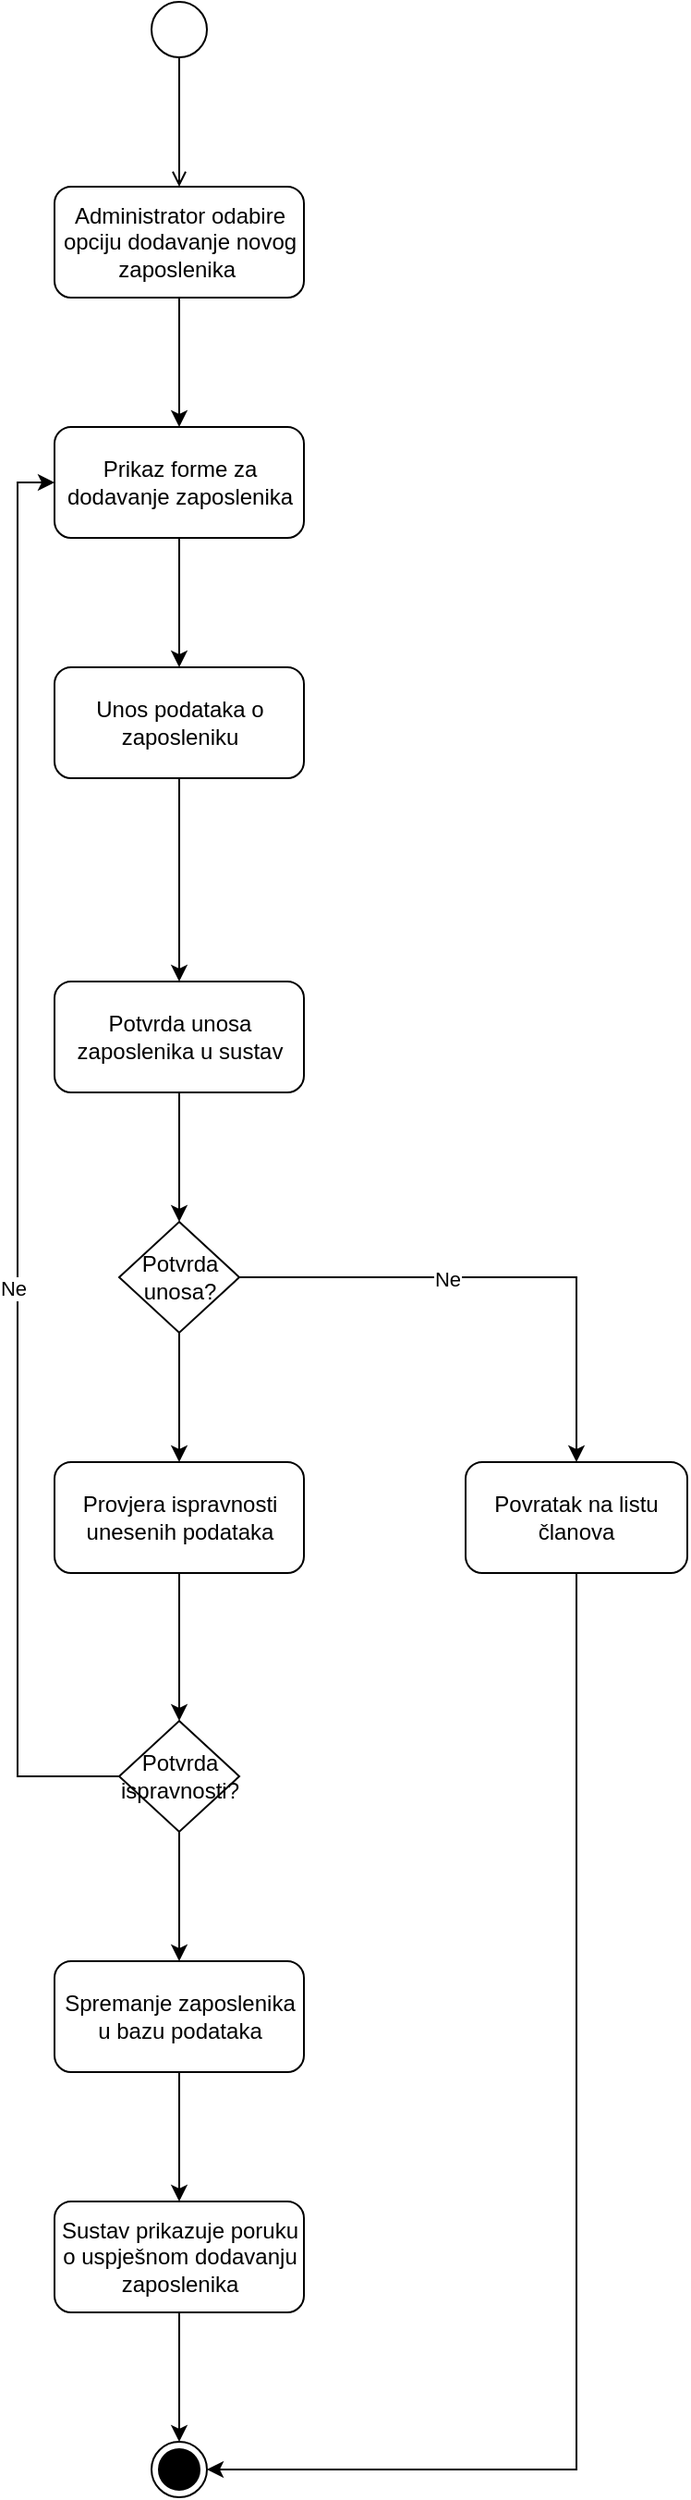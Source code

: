 <mxfile version="24.1.0" type="device">
  <diagram name="Page-1" id="qd6Hsuvr38eSCbtCIYq6">
    <mxGraphModel dx="1050" dy="621" grid="1" gridSize="10" guides="1" tooltips="1" connect="1" arrows="1" fold="1" page="1" pageScale="1" pageWidth="827" pageHeight="1169" math="0" shadow="0">
      <root>
        <mxCell id="0" />
        <mxCell id="1" parent="0" />
        <mxCell id="oQZpjqkq2MtIiw3PyrRk-1" value="" style="ellipse;html=1;" parent="1" vertex="1">
          <mxGeometry x="380" y="70" width="30" height="30" as="geometry" />
        </mxCell>
        <mxCell id="oQZpjqkq2MtIiw3PyrRk-2" value="" style="endArrow=open;html=1;rounded=0;align=center;verticalAlign=top;endFill=0;labelBackgroundColor=none;endSize=6;entryX=0.5;entryY=0;entryDx=0;entryDy=0;" parent="1" source="oQZpjqkq2MtIiw3PyrRk-1" target="oQZpjqkq2MtIiw3PyrRk-4" edge="1">
          <mxGeometry relative="1" as="geometry">
            <mxPoint x="395" y="160" as="targetPoint" />
          </mxGeometry>
        </mxCell>
        <mxCell id="oQZpjqkq2MtIiw3PyrRk-3" style="edgeStyle=orthogonalEdgeStyle;rounded=0;orthogonalLoop=1;jettySize=auto;html=1;exitX=0.5;exitY=1;exitDx=0;exitDy=0;entryX=0.5;entryY=0;entryDx=0;entryDy=0;" parent="1" source="oQZpjqkq2MtIiw3PyrRk-4" target="oQZpjqkq2MtIiw3PyrRk-6" edge="1">
          <mxGeometry relative="1" as="geometry">
            <mxPoint x="395" y="300" as="targetPoint" />
          </mxGeometry>
        </mxCell>
        <mxCell id="oQZpjqkq2MtIiw3PyrRk-4" value="Administrator odabire opciju dodavanje novog zaposlenika&amp;nbsp;" style="rounded=1;whiteSpace=wrap;html=1;" parent="1" vertex="1">
          <mxGeometry x="327.5" y="170" width="135" height="60" as="geometry" />
        </mxCell>
        <mxCell id="oQZpjqkq2MtIiw3PyrRk-5" style="edgeStyle=orthogonalEdgeStyle;rounded=0;orthogonalLoop=1;jettySize=auto;html=1;exitX=0.5;exitY=1;exitDx=0;exitDy=0;entryX=0.5;entryY=0;entryDx=0;entryDy=0;" parent="1" source="oQZpjqkq2MtIiw3PyrRk-6" target="oQZpjqkq2MtIiw3PyrRk-7" edge="1">
          <mxGeometry relative="1" as="geometry" />
        </mxCell>
        <mxCell id="oQZpjqkq2MtIiw3PyrRk-6" value="Prikaz forme za dodavanje zaposlenika" style="rounded=1;whiteSpace=wrap;html=1;" parent="1" vertex="1">
          <mxGeometry x="327.5" y="300" width="135" height="60" as="geometry" />
        </mxCell>
        <mxCell id="oQZpjqkq2MtIiw3PyrRk-7" value="Unos podataka o zaposleniku" style="rounded=1;whiteSpace=wrap;html=1;" parent="1" vertex="1">
          <mxGeometry x="327.5" y="430" width="135" height="60" as="geometry" />
        </mxCell>
        <mxCell id="oQZpjqkq2MtIiw3PyrRk-8" style="edgeStyle=orthogonalEdgeStyle;rounded=0;orthogonalLoop=1;jettySize=auto;html=1;exitX=0.5;exitY=1;exitDx=0;exitDy=0;entryX=0.5;entryY=0;entryDx=0;entryDy=0;" parent="1" source="oQZpjqkq2MtIiw3PyrRk-7" target="oQZpjqkq2MtIiw3PyrRk-10" edge="1">
          <mxGeometry relative="1" as="geometry">
            <mxPoint x="395" y="620" as="sourcePoint" />
          </mxGeometry>
        </mxCell>
        <mxCell id="oQZpjqkq2MtIiw3PyrRk-9" style="edgeStyle=orthogonalEdgeStyle;rounded=0;orthogonalLoop=1;jettySize=auto;html=1;exitX=0.5;exitY=1;exitDx=0;exitDy=0;entryX=0.5;entryY=0;entryDx=0;entryDy=0;" parent="1" source="oQZpjqkq2MtIiw3PyrRk-10" target="oQZpjqkq2MtIiw3PyrRk-14" edge="1">
          <mxGeometry relative="1" as="geometry" />
        </mxCell>
        <mxCell id="oQZpjqkq2MtIiw3PyrRk-10" value="Potvrda unosa zaposlenika u sustav" style="rounded=1;whiteSpace=wrap;html=1;" parent="1" vertex="1">
          <mxGeometry x="327.5" y="600" width="135" height="60" as="geometry" />
        </mxCell>
        <mxCell id="oQZpjqkq2MtIiw3PyrRk-11" style="edgeStyle=orthogonalEdgeStyle;rounded=0;orthogonalLoop=1;jettySize=auto;html=1;exitX=1;exitY=0.5;exitDx=0;exitDy=0;" parent="1" source="oQZpjqkq2MtIiw3PyrRk-14" target="oQZpjqkq2MtIiw3PyrRk-16" edge="1">
          <mxGeometry relative="1" as="geometry" />
        </mxCell>
        <mxCell id="oQZpjqkq2MtIiw3PyrRk-12" value="Ne" style="edgeLabel;html=1;align=center;verticalAlign=middle;resizable=0;points=[];" parent="oQZpjqkq2MtIiw3PyrRk-11" vertex="1" connectable="0">
          <mxGeometry x="-0.205" y="-1" relative="1" as="geometry">
            <mxPoint as="offset" />
          </mxGeometry>
        </mxCell>
        <mxCell id="oQZpjqkq2MtIiw3PyrRk-13" style="edgeStyle=orthogonalEdgeStyle;rounded=0;orthogonalLoop=1;jettySize=auto;html=1;exitX=0.5;exitY=1;exitDx=0;exitDy=0;" parent="1" source="oQZpjqkq2MtIiw3PyrRk-14" target="oQZpjqkq2MtIiw3PyrRk-19" edge="1">
          <mxGeometry relative="1" as="geometry" />
        </mxCell>
        <mxCell id="oQZpjqkq2MtIiw3PyrRk-14" value="Potvrda unosa?" style="rhombus;whiteSpace=wrap;html=1;" parent="1" vertex="1">
          <mxGeometry x="362.5" y="730" width="65" height="60" as="geometry" />
        </mxCell>
        <mxCell id="oQZpjqkq2MtIiw3PyrRk-15" style="edgeStyle=orthogonalEdgeStyle;rounded=0;orthogonalLoop=1;jettySize=auto;html=1;exitX=0.5;exitY=1;exitDx=0;exitDy=0;" parent="1" source="oQZpjqkq2MtIiw3PyrRk-16" target="oQZpjqkq2MtIiw3PyrRk-17" edge="1">
          <mxGeometry relative="1" as="geometry">
            <Array as="points">
              <mxPoint x="610" y="1405" />
            </Array>
          </mxGeometry>
        </mxCell>
        <mxCell id="oQZpjqkq2MtIiw3PyrRk-16" value="Povratak na listu članova" style="rounded=1;whiteSpace=wrap;html=1;" parent="1" vertex="1">
          <mxGeometry x="550" y="860" width="120" height="60" as="geometry" />
        </mxCell>
        <mxCell id="oQZpjqkq2MtIiw3PyrRk-17" value="" style="ellipse;html=1;shape=endState;fillColor=strokeColor;" parent="1" vertex="1">
          <mxGeometry x="380" y="1390" width="30" height="30" as="geometry" />
        </mxCell>
        <mxCell id="oQZpjqkq2MtIiw3PyrRk-18" style="edgeStyle=orthogonalEdgeStyle;rounded=0;orthogonalLoop=1;jettySize=auto;html=1;exitX=0.5;exitY=1;exitDx=0;exitDy=0;" parent="1" source="oQZpjqkq2MtIiw3PyrRk-19" target="oQZpjqkq2MtIiw3PyrRk-23" edge="1">
          <mxGeometry relative="1" as="geometry" />
        </mxCell>
        <mxCell id="oQZpjqkq2MtIiw3PyrRk-19" value="Provjera ispravnosti unesenih podataka" style="rounded=1;whiteSpace=wrap;html=1;" parent="1" vertex="1">
          <mxGeometry x="327.5" y="860" width="135" height="60" as="geometry" />
        </mxCell>
        <mxCell id="oQZpjqkq2MtIiw3PyrRk-20" style="edgeStyle=orthogonalEdgeStyle;rounded=0;orthogonalLoop=1;jettySize=auto;html=1;exitX=0;exitY=0.5;exitDx=0;exitDy=0;entryX=0;entryY=0.5;entryDx=0;entryDy=0;" parent="1" source="oQZpjqkq2MtIiw3PyrRk-23" target="oQZpjqkq2MtIiw3PyrRk-6" edge="1">
          <mxGeometry relative="1" as="geometry" />
        </mxCell>
        <mxCell id="oQZpjqkq2MtIiw3PyrRk-21" value="Ne" style="edgeLabel;html=1;align=center;verticalAlign=middle;resizable=0;points=[];" parent="oQZpjqkq2MtIiw3PyrRk-20" vertex="1" connectable="0">
          <mxGeometry x="-0.177" y="3" relative="1" as="geometry">
            <mxPoint as="offset" />
          </mxGeometry>
        </mxCell>
        <mxCell id="oQZpjqkq2MtIiw3PyrRk-22" style="edgeStyle=orthogonalEdgeStyle;rounded=0;orthogonalLoop=1;jettySize=auto;html=1;exitX=0.5;exitY=1;exitDx=0;exitDy=0;entryX=0.5;entryY=0;entryDx=0;entryDy=0;" parent="1" source="oQZpjqkq2MtIiw3PyrRk-23" target="oQZpjqkq2MtIiw3PyrRk-25" edge="1">
          <mxGeometry relative="1" as="geometry" />
        </mxCell>
        <mxCell id="oQZpjqkq2MtIiw3PyrRk-23" value="Potvrda ispravnosti?" style="rhombus;whiteSpace=wrap;html=1;" parent="1" vertex="1">
          <mxGeometry x="362.5" y="1000" width="65" height="60" as="geometry" />
        </mxCell>
        <mxCell id="oQZpjqkq2MtIiw3PyrRk-24" style="edgeStyle=orthogonalEdgeStyle;rounded=0;orthogonalLoop=1;jettySize=auto;html=1;exitX=0.5;exitY=1;exitDx=0;exitDy=0;entryX=0.5;entryY=0;entryDx=0;entryDy=0;" parent="1" source="oQZpjqkq2MtIiw3PyrRk-25" target="oQZpjqkq2MtIiw3PyrRk-27" edge="1">
          <mxGeometry relative="1" as="geometry" />
        </mxCell>
        <mxCell id="oQZpjqkq2MtIiw3PyrRk-25" value="Spremanje zaposlenika u bazu podataka" style="rounded=1;whiteSpace=wrap;html=1;" parent="1" vertex="1">
          <mxGeometry x="327.5" y="1130" width="135" height="60" as="geometry" />
        </mxCell>
        <mxCell id="oQZpjqkq2MtIiw3PyrRk-26" style="edgeStyle=orthogonalEdgeStyle;rounded=0;orthogonalLoop=1;jettySize=auto;html=1;exitX=0.5;exitY=1;exitDx=0;exitDy=0;entryX=0.5;entryY=0;entryDx=0;entryDy=0;" parent="1" source="oQZpjqkq2MtIiw3PyrRk-27" target="oQZpjqkq2MtIiw3PyrRk-17" edge="1">
          <mxGeometry relative="1" as="geometry" />
        </mxCell>
        <mxCell id="oQZpjqkq2MtIiw3PyrRk-27" value="Sustav prikazuje poruku o uspješnom dodavanju zaposlenika" style="rounded=1;whiteSpace=wrap;html=1;" parent="1" vertex="1">
          <mxGeometry x="327.5" y="1260" width="135" height="60" as="geometry" />
        </mxCell>
      </root>
    </mxGraphModel>
  </diagram>
</mxfile>
